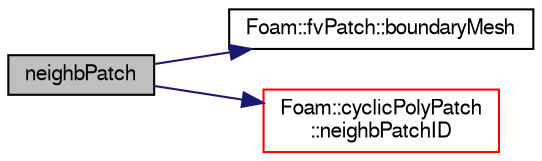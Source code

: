 digraph "neighbPatch"
{
  bgcolor="transparent";
  edge [fontname="FreeSans",fontsize="10",labelfontname="FreeSans",labelfontsize="10"];
  node [fontname="FreeSans",fontsize="10",shape=record];
  rankdir="LR";
  Node195 [label="neighbPatch",height=0.2,width=0.4,color="black", fillcolor="grey75", style="filled", fontcolor="black"];
  Node195 -> Node196 [color="midnightblue",fontsize="10",style="solid",fontname="FreeSans"];
  Node196 [label="Foam::fvPatch::boundaryMesh",height=0.2,width=0.4,color="black",URL="$a22870.html#adeb163bcd9dd47dcdc4a8f2ccf1c53eb",tooltip="Return boundaryMesh reference. "];
  Node195 -> Node197 [color="midnightblue",fontsize="10",style="solid",fontname="FreeSans"];
  Node197 [label="Foam::cyclicPolyPatch\l::neighbPatchID",height=0.2,width=0.4,color="red",URL="$a27434.html#afc2149e80f0785ace675c205b80eb6bc",tooltip="Neighbour patchID. "];
}
